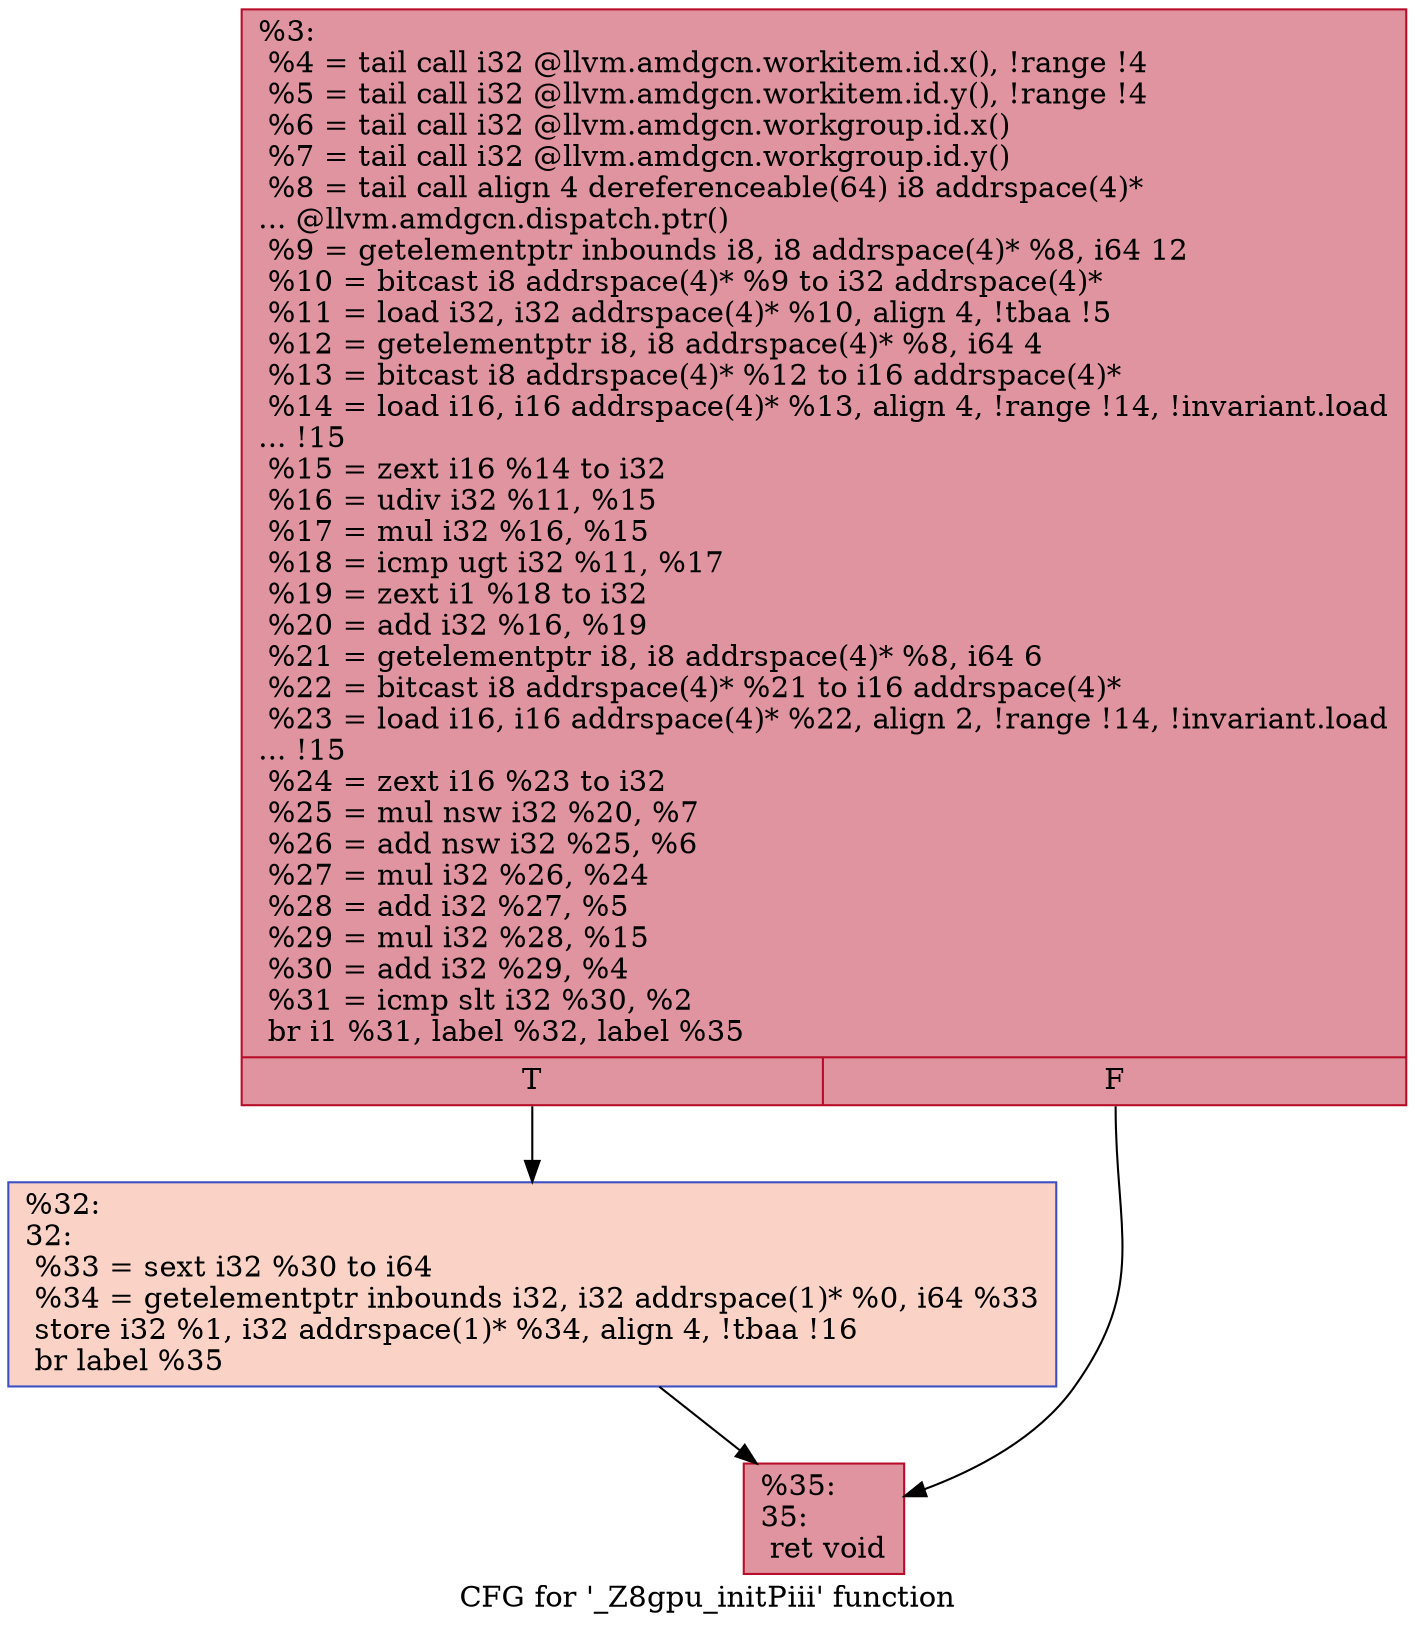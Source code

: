 digraph "CFG for '_Z8gpu_initPiii' function" {
	label="CFG for '_Z8gpu_initPiii' function";

	Node0x5d78460 [shape=record,color="#b70d28ff", style=filled, fillcolor="#b70d2870",label="{%3:\l  %4 = tail call i32 @llvm.amdgcn.workitem.id.x(), !range !4\l  %5 = tail call i32 @llvm.amdgcn.workitem.id.y(), !range !4\l  %6 = tail call i32 @llvm.amdgcn.workgroup.id.x()\l  %7 = tail call i32 @llvm.amdgcn.workgroup.id.y()\l  %8 = tail call align 4 dereferenceable(64) i8 addrspace(4)*\l... @llvm.amdgcn.dispatch.ptr()\l  %9 = getelementptr inbounds i8, i8 addrspace(4)* %8, i64 12\l  %10 = bitcast i8 addrspace(4)* %9 to i32 addrspace(4)*\l  %11 = load i32, i32 addrspace(4)* %10, align 4, !tbaa !5\l  %12 = getelementptr i8, i8 addrspace(4)* %8, i64 4\l  %13 = bitcast i8 addrspace(4)* %12 to i16 addrspace(4)*\l  %14 = load i16, i16 addrspace(4)* %13, align 4, !range !14, !invariant.load\l... !15\l  %15 = zext i16 %14 to i32\l  %16 = udiv i32 %11, %15\l  %17 = mul i32 %16, %15\l  %18 = icmp ugt i32 %11, %17\l  %19 = zext i1 %18 to i32\l  %20 = add i32 %16, %19\l  %21 = getelementptr i8, i8 addrspace(4)* %8, i64 6\l  %22 = bitcast i8 addrspace(4)* %21 to i16 addrspace(4)*\l  %23 = load i16, i16 addrspace(4)* %22, align 2, !range !14, !invariant.load\l... !15\l  %24 = zext i16 %23 to i32\l  %25 = mul nsw i32 %20, %7\l  %26 = add nsw i32 %25, %6\l  %27 = mul i32 %26, %24\l  %28 = add i32 %27, %5\l  %29 = mul i32 %28, %15\l  %30 = add i32 %29, %4\l  %31 = icmp slt i32 %30, %2\l  br i1 %31, label %32, label %35\l|{<s0>T|<s1>F}}"];
	Node0x5d78460:s0 -> Node0x5d7c4b0;
	Node0x5d78460:s1 -> Node0x5d7c540;
	Node0x5d7c4b0 [shape=record,color="#3d50c3ff", style=filled, fillcolor="#f59c7d70",label="{%32:\l32:                                               \l  %33 = sext i32 %30 to i64\l  %34 = getelementptr inbounds i32, i32 addrspace(1)* %0, i64 %33\l  store i32 %1, i32 addrspace(1)* %34, align 4, !tbaa !16\l  br label %35\l}"];
	Node0x5d7c4b0 -> Node0x5d7c540;
	Node0x5d7c540 [shape=record,color="#b70d28ff", style=filled, fillcolor="#b70d2870",label="{%35:\l35:                                               \l  ret void\l}"];
}
